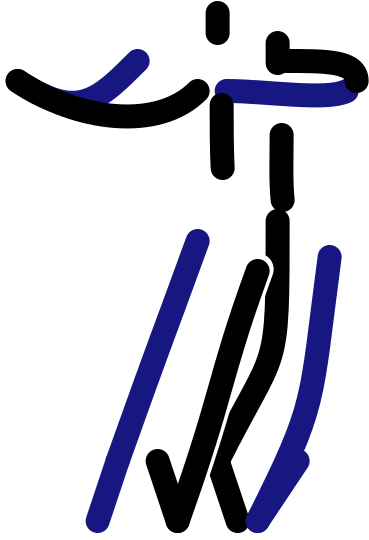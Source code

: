 <?xml version="1.0" encoding="UTF-8"?>
<dia:diagram xmlns:dia="http://www.lysator.liu.se/~alla/dia/">
  <dia:layer name="old" visible="false" connectable="false">
    <dia:object type="Standard - BezierLine" version="0" id="O0">
      <dia:attribute name="obj_pos">
        <dia:point val="106.5,12"/>
      </dia:attribute>
      <dia:attribute name="obj_bb">
        <dia:rectangle val="105.9,11.241;110.759,12.822"/>
      </dia:attribute>
      <dia:attribute name="bez_points">
        <dia:point val="106.5,12"/>
        <dia:point val="107.5,12"/>
        <dia:point val="108.5,12.5"/>
        <dia:point val="110,12"/>
      </dia:attribute>
      <dia:attribute name="corner_types">
        <dia:enum val="0"/>
        <dia:enum val="0"/>
      </dia:attribute>
      <dia:attribute name="line_color">
        <dia:color val="#171782ff"/>
      </dia:attribute>
      <dia:attribute name="line_width">
        <dia:real val="1.2"/>
      </dia:attribute>
      <dia:attribute name="line_caps">
        <dia:enum val="1"/>
      </dia:attribute>
    </dia:object>
    <dia:object type="Standard - BezierLine" version="0" id="O1">
      <dia:attribute name="obj_pos">
        <dia:point val="108,11"/>
      </dia:attribute>
      <dia:attribute name="obj_bb">
        <dia:rectangle val="107.195,10.195;111.1,11.822"/>
      </dia:attribute>
      <dia:attribute name="bez_points">
        <dia:point val="108,11"/>
        <dia:point val="109,11.5"/>
        <dia:point val="109,11"/>
        <dia:point val="110.5,11"/>
      </dia:attribute>
      <dia:attribute name="corner_types">
        <dia:enum val="0"/>
        <dia:enum val="0"/>
      </dia:attribute>
      <dia:attribute name="line_width">
        <dia:real val="1.2"/>
      </dia:attribute>
      <dia:attribute name="line_caps">
        <dia:enum val="1"/>
      </dia:attribute>
    </dia:object>
    <dia:group>
      <dia:attribute name="meta">
        <dia:composite type="dict"/>
      </dia:attribute>
      <dia:attribute name="matrix"/>
      <dia:object type="Standard - BezierLine" version="0" id="O2">
        <dia:attribute name="obj_pos">
          <dia:point val="106,19"/>
        </dia:attribute>
        <dia:attribute name="obj_bb">
          <dia:rectangle val="101.705,18.356;106.644,32.294"/>
        </dia:attribute>
        <dia:attribute name="bez_points">
          <dia:point val="106,19"/>
          <dia:point val="105.5,25.5"/>
          <dia:point val="105,26"/>
          <dia:point val="102.5,31.5"/>
        </dia:attribute>
        <dia:attribute name="corner_types">
          <dia:enum val="0"/>
          <dia:enum val="0"/>
        </dia:attribute>
        <dia:attribute name="line_width">
          <dia:real val="1.2"/>
        </dia:attribute>
        <dia:attribute name="line_caps">
          <dia:enum val="1"/>
        </dia:attribute>
      </dia:object>
      <dia:object type="Standard - Line" version="0" id="O3">
        <dia:attribute name="obj_pos">
          <dia:point val="102.5,31.5"/>
        </dia:attribute>
        <dia:attribute name="obj_bb">
          <dia:rectangle val="101.651,30.651;105.349,34.349"/>
        </dia:attribute>
        <dia:attribute name="conn_endpoints">
          <dia:point val="102.5,31.5"/>
          <dia:point val="104.5,33.5"/>
        </dia:attribute>
        <dia:attribute name="numcp">
          <dia:int val="1"/>
        </dia:attribute>
        <dia:attribute name="line_width">
          <dia:real val="1.2"/>
        </dia:attribute>
        <dia:attribute name="line_caps">
          <dia:enum val="1"/>
        </dia:attribute>
      </dia:object>
    </dia:group>
    <dia:object type="stickman3d - head-gray" version="1" id="O4">
      <dia:attribute name="obj_pos">
        <dia:point val="102,3"/>
      </dia:attribute>
      <dia:attribute name="obj_bb">
        <dia:rectangle val="101.9,2.9;106.216,9.1"/>
      </dia:attribute>
      <dia:attribute name="meta">
        <dia:composite type="dict"/>
      </dia:attribute>
      <dia:attribute name="elem_corner">
        <dia:point val="102,3"/>
      </dia:attribute>
      <dia:attribute name="elem_width">
        <dia:real val="4.116"/>
      </dia:attribute>
      <dia:attribute name="elem_height">
        <dia:real val="6.0"/>
      </dia:attribute>
      <dia:attribute name="line_width">
        <dia:real val="0.1"/>
      </dia:attribute>
      <dia:attribute name="line_colour">
        <dia:color val="#000000ff"/>
      </dia:attribute>
      <dia:attribute name="fill_colour">
        <dia:color val="#ffffffff"/>
      </dia:attribute>
      <dia:attribute name="show_background">
        <dia:boolean val="true"/>
      </dia:attribute>
      <dia:attribute name="line_style">
        <dia:enum val="0"/>
        <dia:real val="1"/>
      </dia:attribute>
      <dia:attribute name="flip_horizontal">
        <dia:boolean val="false"/>
      </dia:attribute>
      <dia:attribute name="flip_vertical">
        <dia:boolean val="false"/>
      </dia:attribute>
      <dia:attribute name="subscale">
        <dia:real val="1"/>
      </dia:attribute>
    </dia:object>
    <dia:group>
      <dia:attribute name="meta">
        <dia:composite type="dict"/>
      </dia:attribute>
      <dia:attribute name="matrix"/>
      <dia:object type="Standard - BezierLine" version="0" id="O5">
        <dia:attribute name="obj_pos">
          <dia:point val="102,19.5"/>
        </dia:attribute>
        <dia:attribute name="obj_bb">
          <dia:rectangle val="96.706,18.856;102.644,32.794"/>
        </dia:attribute>
        <dia:attribute name="bez_points">
          <dia:point val="102,19.5"/>
          <dia:point val="101.5,26"/>
          <dia:point val="100,26.5"/>
          <dia:point val="97.5,32"/>
        </dia:attribute>
        <dia:attribute name="corner_types">
          <dia:enum val="0"/>
          <dia:enum val="0"/>
        </dia:attribute>
        <dia:attribute name="line_color">
          <dia:color val="#171782ff"/>
        </dia:attribute>
        <dia:attribute name="line_width">
          <dia:real val="1.2"/>
        </dia:attribute>
        <dia:attribute name="line_caps">
          <dia:enum val="1"/>
        </dia:attribute>
      </dia:object>
      <dia:object type="Standard - Line" version="0" id="O6">
        <dia:attribute name="obj_pos">
          <dia:point val="97.5,32"/>
        </dia:attribute>
        <dia:attribute name="obj_bb">
          <dia:rectangle val="96.672,31.172;99.728,35.028"/>
        </dia:attribute>
        <dia:attribute name="conn_endpoints">
          <dia:point val="97.5,32"/>
          <dia:point val="98.9,34.2"/>
        </dia:attribute>
        <dia:attribute name="numcp">
          <dia:int val="1"/>
        </dia:attribute>
        <dia:attribute name="line_color">
          <dia:color val="#171782ff"/>
        </dia:attribute>
        <dia:attribute name="line_width">
          <dia:real val="1.2"/>
        </dia:attribute>
        <dia:attribute name="line_caps">
          <dia:enum val="1"/>
        </dia:attribute>
      </dia:object>
    </dia:group>
    <dia:group>
      <dia:attribute name="meta">
        <dia:composite type="dict"/>
      </dia:attribute>
      <dia:attribute name="matrix"/>
      <dia:object type="stickman3d - pelvis-gray-060" version="1" id="O7">
        <dia:attribute name="obj_pos">
          <dia:point val="100.5,16"/>
        </dia:attribute>
        <dia:attribute name="obj_bb">
          <dia:rectangle val="100.396,15.898;107.206,20.515"/>
        </dia:attribute>
        <dia:attribute name="meta">
          <dia:composite type="dict"/>
        </dia:attribute>
        <dia:attribute name="elem_corner">
          <dia:point val="100.5,16"/>
        </dia:attribute>
        <dia:attribute name="elem_width">
          <dia:real val="6.6"/>
        </dia:attribute>
        <dia:attribute name="elem_height">
          <dia:real val="4.4"/>
        </dia:attribute>
        <dia:attribute name="line_width">
          <dia:real val="0.1"/>
        </dia:attribute>
        <dia:attribute name="line_colour">
          <dia:color val="#000000ff"/>
        </dia:attribute>
        <dia:attribute name="fill_colour">
          <dia:color val="#ffffffff"/>
        </dia:attribute>
        <dia:attribute name="show_background">
          <dia:boolean val="true"/>
        </dia:attribute>
        <dia:attribute name="line_style">
          <dia:enum val="0"/>
          <dia:real val="1"/>
        </dia:attribute>
        <dia:attribute name="flip_horizontal">
          <dia:boolean val="false"/>
        </dia:attribute>
        <dia:attribute name="flip_vertical">
          <dia:boolean val="false"/>
        </dia:attribute>
        <dia:attribute name="subscale">
          <dia:real val="1"/>
        </dia:attribute>
      </dia:object>
      <dia:object type="Standard - Line" version="0" id="O8">
        <dia:attribute name="obj_pos">
          <dia:point val="104,15"/>
        </dia:attribute>
        <dia:attribute name="obj_bb">
          <dia:rectangle val="103.4,14.4;104.6,16.6"/>
        </dia:attribute>
        <dia:attribute name="conn_endpoints">
          <dia:point val="104,15"/>
          <dia:point val="104,16"/>
        </dia:attribute>
        <dia:attribute name="numcp">
          <dia:int val="1"/>
        </dia:attribute>
        <dia:attribute name="line_width">
          <dia:real val="1.2"/>
        </dia:attribute>
        <dia:attribute name="line_caps">
          <dia:enum val="1"/>
        </dia:attribute>
      </dia:object>
      <dia:object type="stickman3d - torax-gray-060" version="1" id="O9">
        <dia:attribute name="obj_pos">
          <dia:point val="99.5,10"/>
        </dia:attribute>
        <dia:attribute name="obj_bb">
          <dia:rectangle val="98.998,9.9;108.718,15.604"/>
        </dia:attribute>
        <dia:attribute name="meta">
          <dia:composite type="dict"/>
        </dia:attribute>
        <dia:attribute name="elem_corner">
          <dia:point val="99.5,10"/>
        </dia:attribute>
        <dia:attribute name="elem_width">
          <dia:real val="8.358"/>
        </dia:attribute>
        <dia:attribute name="elem_height">
          <dia:real val="5.3"/>
        </dia:attribute>
        <dia:attribute name="line_width">
          <dia:real val="0.1"/>
        </dia:attribute>
        <dia:attribute name="line_colour">
          <dia:color val="#000000ff"/>
        </dia:attribute>
        <dia:attribute name="fill_colour">
          <dia:color val="#ffffffff"/>
        </dia:attribute>
        <dia:attribute name="show_background">
          <dia:boolean val="true"/>
        </dia:attribute>
        <dia:attribute name="line_style">
          <dia:enum val="0"/>
          <dia:real val="1"/>
        </dia:attribute>
        <dia:attribute name="flip_horizontal">
          <dia:boolean val="false"/>
        </dia:attribute>
        <dia:attribute name="flip_vertical">
          <dia:boolean val="false"/>
        </dia:attribute>
        <dia:attribute name="subscale">
          <dia:real val="1"/>
        </dia:attribute>
      </dia:object>
    </dia:group>
    <dia:object type="stickman3d - head-white" version="1" id="O10">
      <dia:attribute name="obj_pos">
        <dia:point val="104.5,4"/>
      </dia:attribute>
      <dia:attribute name="obj_bb">
        <dia:rectangle val="104.4,3.9;108.716,10.1"/>
      </dia:attribute>
      <dia:attribute name="meta">
        <dia:composite type="dict"/>
      </dia:attribute>
      <dia:attribute name="elem_corner">
        <dia:point val="104.5,4"/>
      </dia:attribute>
      <dia:attribute name="elem_width">
        <dia:real val="4.116"/>
      </dia:attribute>
      <dia:attribute name="elem_height">
        <dia:real val="6.0"/>
      </dia:attribute>
      <dia:attribute name="line_width">
        <dia:real val="0.1"/>
      </dia:attribute>
      <dia:attribute name="line_colour">
        <dia:color val="#000000ff"/>
      </dia:attribute>
      <dia:attribute name="fill_colour">
        <dia:color val="#ffffffff"/>
      </dia:attribute>
      <dia:attribute name="show_background">
        <dia:boolean val="true"/>
      </dia:attribute>
      <dia:attribute name="line_style">
        <dia:enum val="0"/>
        <dia:real val="1"/>
      </dia:attribute>
      <dia:attribute name="flip_horizontal">
        <dia:boolean val="false"/>
      </dia:attribute>
      <dia:attribute name="flip_vertical">
        <dia:boolean val="false"/>
      </dia:attribute>
      <dia:attribute name="subscale">
        <dia:real val="1"/>
      </dia:attribute>
    </dia:object>
    <dia:object type="Standard - BezierLine" version="0" id="O11">
      <dia:attribute name="obj_pos">
        <dia:point val="104.6,20.8"/>
      </dia:attribute>
      <dia:attribute name="obj_bb">
        <dia:rectangle val="101.31,20.02;105.38,35.191"/>
      </dia:attribute>
      <dia:attribute name="bez_points">
        <dia:point val="104.6,20.8"/>
        <dia:point val="102.6,25.8"/>
        <dia:point val="103,28.5"/>
        <dia:point val="102,34.5"/>
      </dia:attribute>
      <dia:attribute name="corner_types">
        <dia:enum val="0"/>
        <dia:enum val="0"/>
      </dia:attribute>
      <dia:attribute name="line_width">
        <dia:real val="1.2"/>
      </dia:attribute>
      <dia:attribute name="line_caps">
        <dia:enum val="1"/>
      </dia:attribute>
    </dia:object>
    <dia:object type="Standard - Line" version="0" id="O12">
      <dia:attribute name="obj_pos">
        <dia:point val="99.5,33"/>
      </dia:attribute>
      <dia:attribute name="obj_bb">
        <dia:rectangle val="98.677,32.177;102.823,35.323"/>
      </dia:attribute>
      <dia:attribute name="conn_endpoints">
        <dia:point val="99.5,33"/>
        <dia:point val="102,34.5"/>
      </dia:attribute>
      <dia:attribute name="numcp">
        <dia:int val="1"/>
      </dia:attribute>
      <dia:attribute name="line_width">
        <dia:real val="1.2"/>
      </dia:attribute>
      <dia:attribute name="line_caps">
        <dia:enum val="1"/>
      </dia:attribute>
    </dia:object>
    <dia:object type="Standard - BezierLine" version="0" id="O13">
      <dia:attribute name="obj_pos">
        <dia:point val="108.4,20.4"/>
      </dia:attribute>
      <dia:attribute name="obj_bb">
        <dia:rectangle val="105.885,19.684;109.116,34.615"/>
      </dia:attribute>
      <dia:attribute name="bez_points">
        <dia:point val="108.4,20.4"/>
        <dia:point val="107.4,24.9"/>
        <dia:point val="106.7,26.2"/>
        <dia:point val="106.5,34"/>
      </dia:attribute>
      <dia:attribute name="corner_types">
        <dia:enum val="0"/>
        <dia:enum val="0"/>
      </dia:attribute>
      <dia:attribute name="line_color">
        <dia:color val="#171782ff"/>
      </dia:attribute>
      <dia:attribute name="line_width">
        <dia:real val="1.2"/>
      </dia:attribute>
      <dia:attribute name="line_caps">
        <dia:enum val="1"/>
      </dia:attribute>
    </dia:object>
    <dia:object type="Standard - Line" version="0" id="O14">
      <dia:attribute name="obj_pos">
        <dia:point val="105,32"/>
      </dia:attribute>
      <dia:attribute name="obj_bb">
        <dia:rectangle val="104.172,31.172;107.228,35.028"/>
      </dia:attribute>
      <dia:attribute name="conn_endpoints">
        <dia:point val="105,32"/>
        <dia:point val="106.4,34.2"/>
      </dia:attribute>
      <dia:attribute name="numcp">
        <dia:int val="1"/>
      </dia:attribute>
      <dia:attribute name="line_color">
        <dia:color val="#171782ff"/>
      </dia:attribute>
      <dia:attribute name="line_width">
        <dia:real val="1.2"/>
      </dia:attribute>
      <dia:attribute name="line_caps">
        <dia:enum val="1"/>
      </dia:attribute>
    </dia:object>
    <dia:group>
      <dia:attribute name="meta">
        <dia:composite type="dict"/>
      </dia:attribute>
      <dia:attribute name="matrix"/>
      <dia:object type="stickman3d - pelvis-white-060" version="1" id="O15">
        <dia:attribute name="obj_pos">
          <dia:point val="103,17"/>
        </dia:attribute>
        <dia:attribute name="obj_bb">
          <dia:rectangle val="102.896,16.898;109.706,21.515"/>
        </dia:attribute>
        <dia:attribute name="meta">
          <dia:composite type="dict"/>
        </dia:attribute>
        <dia:attribute name="elem_corner">
          <dia:point val="103,17"/>
        </dia:attribute>
        <dia:attribute name="elem_width">
          <dia:real val="6.6"/>
        </dia:attribute>
        <dia:attribute name="elem_height">
          <dia:real val="4.4"/>
        </dia:attribute>
        <dia:attribute name="line_width">
          <dia:real val="0.1"/>
        </dia:attribute>
        <dia:attribute name="line_colour">
          <dia:color val="#000000ff"/>
        </dia:attribute>
        <dia:attribute name="fill_colour">
          <dia:color val="#ffffffff"/>
        </dia:attribute>
        <dia:attribute name="show_background">
          <dia:boolean val="true"/>
        </dia:attribute>
        <dia:attribute name="line_style">
          <dia:enum val="0"/>
          <dia:real val="1"/>
        </dia:attribute>
        <dia:attribute name="flip_horizontal">
          <dia:boolean val="false"/>
        </dia:attribute>
        <dia:attribute name="flip_vertical">
          <dia:boolean val="false"/>
        </dia:attribute>
        <dia:attribute name="subscale">
          <dia:real val="1"/>
        </dia:attribute>
      </dia:object>
      <dia:object type="Standard - Line" version="0" id="O16">
        <dia:attribute name="obj_pos">
          <dia:point val="106.5,16"/>
        </dia:attribute>
        <dia:attribute name="obj_bb">
          <dia:rectangle val="105.9,15.4;107.1,17.6"/>
        </dia:attribute>
        <dia:attribute name="conn_endpoints">
          <dia:point val="106.5,16"/>
          <dia:point val="106.5,17"/>
        </dia:attribute>
        <dia:attribute name="numcp">
          <dia:int val="1"/>
        </dia:attribute>
        <dia:attribute name="line_width">
          <dia:real val="1.2"/>
        </dia:attribute>
        <dia:attribute name="line_caps">
          <dia:enum val="1"/>
        </dia:attribute>
      </dia:object>
      <dia:object type="stickman3d - torax-white-060" version="1" id="O17">
        <dia:attribute name="obj_pos">
          <dia:point val="102,11"/>
        </dia:attribute>
        <dia:attribute name="obj_bb">
          <dia:rectangle val="101.498,10.9;111.218,16.604"/>
        </dia:attribute>
        <dia:attribute name="meta">
          <dia:composite type="dict"/>
        </dia:attribute>
        <dia:attribute name="elem_corner">
          <dia:point val="102,11"/>
        </dia:attribute>
        <dia:attribute name="elem_width">
          <dia:real val="8.358"/>
        </dia:attribute>
        <dia:attribute name="elem_height">
          <dia:real val="5.3"/>
        </dia:attribute>
        <dia:attribute name="line_width">
          <dia:real val="0.1"/>
        </dia:attribute>
        <dia:attribute name="line_colour">
          <dia:color val="#000000ff"/>
        </dia:attribute>
        <dia:attribute name="fill_colour">
          <dia:color val="#ffffffff"/>
        </dia:attribute>
        <dia:attribute name="show_background">
          <dia:boolean val="true"/>
        </dia:attribute>
        <dia:attribute name="line_style">
          <dia:enum val="0"/>
          <dia:real val="1"/>
        </dia:attribute>
        <dia:attribute name="flip_horizontal">
          <dia:boolean val="false"/>
        </dia:attribute>
        <dia:attribute name="flip_vertical">
          <dia:boolean val="false"/>
        </dia:attribute>
        <dia:attribute name="subscale">
          <dia:real val="1"/>
        </dia:attribute>
      </dia:object>
    </dia:group>
    <dia:object type="Standard - BezierLine" version="0" id="O18">
      <dia:attribute name="obj_pos">
        <dia:point val="94,12"/>
      </dia:attribute>
      <dia:attribute name="obj_bb">
        <dia:rectangle val="93.168,10.152;100.349,13.69"/>
      </dia:attribute>
      <dia:attribute name="bez_points">
        <dia:point val="94,12"/>
        <dia:point val="97,14"/>
        <dia:point val="97.5,13"/>
        <dia:point val="99.5,11"/>
      </dia:attribute>
      <dia:attribute name="corner_types">
        <dia:enum val="0"/>
        <dia:enum val="0"/>
      </dia:attribute>
      <dia:attribute name="line_color">
        <dia:color val="#171782ff"/>
      </dia:attribute>
      <dia:attribute name="line_width">
        <dia:real val="1.2"/>
      </dia:attribute>
      <dia:attribute name="line_caps">
        <dia:enum val="1"/>
      </dia:attribute>
    </dia:object>
    <dia:object type="Standard - BezierLine" version="0" id="O19">
      <dia:attribute name="obj_pos">
        <dia:point val="94,12"/>
      </dia:attribute>
      <dia:attribute name="obj_bb">
        <dia:rectangle val="93.168,11.152;102.849,14.1"/>
      </dia:attribute>
      <dia:attribute name="bez_points">
        <dia:point val="94,12"/>
        <dia:point val="97,14"/>
        <dia:point val="100,14"/>
        <dia:point val="102,12"/>
      </dia:attribute>
      <dia:attribute name="corner_types">
        <dia:enum val="0"/>
        <dia:enum val="0"/>
      </dia:attribute>
      <dia:attribute name="line_width">
        <dia:real val="1.2"/>
      </dia:attribute>
      <dia:attribute name="line_caps">
        <dia:enum val="1"/>
      </dia:attribute>
    </dia:object>
  </dia:layer>
  <dia:layer name="fundo" visible="false" connectable="false">
    <dia:object type="Standard - Line" version="0" id="O20">
      <dia:attribute name="obj_pos">
        <dia:point val="86,13"/>
      </dia:attribute>
      <dia:attribute name="obj_bb">
        <dia:rectangle val="85.929,12.929;115.071,42.071"/>
      </dia:attribute>
      <dia:attribute name="conn_endpoints">
        <dia:point val="86,13"/>
        <dia:point val="115,42"/>
      </dia:attribute>
      <dia:attribute name="numcp">
        <dia:int val="1"/>
      </dia:attribute>
      <dia:attribute name="end_arrow">
        <dia:enum val="22"/>
      </dia:attribute>
      <dia:attribute name="end_arrow_length">
        <dia:real val="0.5"/>
      </dia:attribute>
      <dia:attribute name="end_arrow_width">
        <dia:real val="0.5"/>
      </dia:attribute>
    </dia:object>
    <dia:object type="Standard - Line" version="0" id="O21">
      <dia:attribute name="obj_pos">
        <dia:point val="83.5,34.5"/>
      </dia:attribute>
      <dia:attribute name="obj_bb">
        <dia:rectangle val="83.447,32.177;121.553,34.553"/>
      </dia:attribute>
      <dia:attribute name="conn_endpoints">
        <dia:point val="83.5,34.5"/>
        <dia:point val="121.5,32.5"/>
      </dia:attribute>
      <dia:attribute name="numcp">
        <dia:int val="1"/>
      </dia:attribute>
      <dia:attribute name="end_arrow">
        <dia:enum val="22"/>
      </dia:attribute>
      <dia:attribute name="end_arrow_length">
        <dia:real val="0.5"/>
      </dia:attribute>
      <dia:attribute name="end_arrow_width">
        <dia:real val="0.5"/>
      </dia:attribute>
    </dia:object>
    <dia:object type="Standard - Line" version="0" id="O22">
      <dia:attribute name="obj_pos">
        <dia:point val="106,0"/>
      </dia:attribute>
      <dia:attribute name="obj_bb">
        <dia:rectangle val="105.638,-0.05;106.362,43.05"/>
      </dia:attribute>
      <dia:attribute name="conn_endpoints">
        <dia:point val="106,0"/>
        <dia:point val="106,43"/>
      </dia:attribute>
      <dia:attribute name="numcp">
        <dia:int val="1"/>
      </dia:attribute>
      <dia:attribute name="end_arrow">
        <dia:enum val="22"/>
      </dia:attribute>
      <dia:attribute name="end_arrow_length">
        <dia:real val="0.5"/>
      </dia:attribute>
      <dia:attribute name="end_arrow_width">
        <dia:real val="0.5"/>
      </dia:attribute>
    </dia:object>
    <dia:object type="Standard - Line" version="0" id="O23">
      <dia:attribute name="obj_pos">
        <dia:point val="82,15"/>
      </dia:attribute>
      <dia:attribute name="obj_bb">
        <dia:rectangle val="81.929,14.929;111.071,44.071"/>
      </dia:attribute>
      <dia:attribute name="conn_endpoints">
        <dia:point val="82,15"/>
        <dia:point val="111,44"/>
      </dia:attribute>
      <dia:attribute name="numcp">
        <dia:int val="1"/>
      </dia:attribute>
      <dia:attribute name="end_arrow">
        <dia:enum val="22"/>
      </dia:attribute>
      <dia:attribute name="end_arrow_length">
        <dia:real val="0.5"/>
      </dia:attribute>
      <dia:attribute name="end_arrow_width">
        <dia:real val="0.5"/>
      </dia:attribute>
    </dia:object>
    <dia:object type="Standard - Line" version="0" id="O24">
      <dia:attribute name="obj_pos">
        <dia:point val="72,12"/>
      </dia:attribute>
      <dia:attribute name="obj_bb">
        <dia:rectangle val="71.949,10.654;118.051,12.051"/>
      </dia:attribute>
      <dia:attribute name="conn_endpoints">
        <dia:point val="72,12"/>
        <dia:point val="118,11"/>
      </dia:attribute>
      <dia:attribute name="numcp">
        <dia:int val="1"/>
      </dia:attribute>
      <dia:attribute name="end_arrow">
        <dia:enum val="22"/>
      </dia:attribute>
      <dia:attribute name="end_arrow_length">
        <dia:real val="0.5"/>
      </dia:attribute>
      <dia:attribute name="end_arrow_width">
        <dia:real val="0.5"/>
      </dia:attribute>
    </dia:object>
    <dia:object type="Standard - Line" version="0" id="O25">
      <dia:attribute name="obj_pos">
        <dia:point val="139,-2"/>
      </dia:attribute>
      <dia:attribute name="obj_bb">
        <dia:rectangle val="138.415,-2.15;139.585,41.15"/>
      </dia:attribute>
      <dia:attribute name="conn_endpoints">
        <dia:point val="139,-2"/>
        <dia:point val="139,41"/>
      </dia:attribute>
      <dia:attribute name="numcp">
        <dia:int val="1"/>
      </dia:attribute>
      <dia:attribute name="line_color">
        <dia:color val="#ff0000ff"/>
      </dia:attribute>
      <dia:attribute name="line_width">
        <dia:real val="0.3"/>
      </dia:attribute>
      <dia:attribute name="end_arrow">
        <dia:enum val="22"/>
      </dia:attribute>
      <dia:attribute name="end_arrow_length">
        <dia:real val="0.5"/>
      </dia:attribute>
      <dia:attribute name="end_arrow_width">
        <dia:real val="0.5"/>
      </dia:attribute>
    </dia:object>
    <dia:object type="Standard - Line" version="0" id="O26">
      <dia:attribute name="obj_pos">
        <dia:point val="142,-6"/>
      </dia:attribute>
      <dia:attribute name="obj_bb">
        <dia:rectangle val="141.415,-6.15;142.585,37.15"/>
      </dia:attribute>
      <dia:attribute name="conn_endpoints">
        <dia:point val="142,-6"/>
        <dia:point val="142,37"/>
      </dia:attribute>
      <dia:attribute name="numcp">
        <dia:int val="1"/>
      </dia:attribute>
      <dia:attribute name="line_color">
        <dia:color val="#ff0000ff"/>
      </dia:attribute>
      <dia:attribute name="line_width">
        <dia:real val="0.3"/>
      </dia:attribute>
      <dia:attribute name="end_arrow">
        <dia:enum val="22"/>
      </dia:attribute>
      <dia:attribute name="end_arrow_length">
        <dia:real val="0.5"/>
      </dia:attribute>
      <dia:attribute name="end_arrow_width">
        <dia:real val="0.5"/>
      </dia:attribute>
    </dia:object>
  </dia:layer>
  <dia:layer name="tras" visible="true" connectable="true">
    <dia:object type="Standard - BezierLine" version="0" id="O27">
      <dia:attribute name="obj_pos">
        <dia:point val="142,19"/>
      </dia:attribute>
      <dia:attribute name="obj_bb">
        <dia:rectangle val="138.195,18.4;142.6,31.805"/>
      </dia:attribute>
      <dia:attribute name="bez_points">
        <dia:point val="142,19"/>
        <dia:point val="142,27"/>
        <dia:point val="142,25"/>
        <dia:point val="139,31"/>
      </dia:attribute>
      <dia:attribute name="corner_types">
        <dia:enum val="2"/>
        <dia:enum val="2"/>
      </dia:attribute>
      <dia:attribute name="line_width">
        <dia:real val="1.2"/>
      </dia:attribute>
      <dia:attribute name="line_caps">
        <dia:enum val="1"/>
      </dia:attribute>
    </dia:object>
    <dia:object type="Standard - BezierLine" version="0" id="O28">
      <dia:attribute name="obj_pos">
        <dia:point val="138,20"/>
      </dia:attribute>
      <dia:attribute name="obj_bb">
        <dia:rectangle val="133.234,19.231;138.769,31.767"/>
      </dia:attribute>
      <dia:attribute name="bez_points">
        <dia:point val="138,20"/>
        <dia:point val="136,25.5"/>
        <dia:point val="136.35,24.4"/>
        <dia:point val="134,31"/>
      </dia:attribute>
      <dia:attribute name="corner_types">
        <dia:enum val="2"/>
        <dia:enum val="2"/>
      </dia:attribute>
      <dia:attribute name="line_color">
        <dia:color val="#171782ff"/>
      </dia:attribute>
      <dia:attribute name="line_width">
        <dia:real val="1.2"/>
      </dia:attribute>
      <dia:attribute name="line_caps">
        <dia:enum val="1"/>
      </dia:attribute>
    </dia:object>
    <dia:object type="stickman3dfront - front-pelvis-gray+08" version="1" id="O29">
      <dia:attribute name="obj_pos">
        <dia:point val="136.4,16"/>
      </dia:attribute>
      <dia:attribute name="obj_bb">
        <dia:rectangle val="136.262,15.89;142.714,20.714"/>
      </dia:attribute>
      <dia:attribute name="meta">
        <dia:composite type="dict"/>
      </dia:attribute>
      <dia:attribute name="elem_corner">
        <dia:point val="136.4,16"/>
      </dia:attribute>
      <dia:attribute name="elem_width">
        <dia:real val="6.2"/>
      </dia:attribute>
      <dia:attribute name="elem_height">
        <dia:real val="4.6"/>
      </dia:attribute>
      <dia:attribute name="line_width">
        <dia:real val="0.1"/>
      </dia:attribute>
      <dia:attribute name="line_colour">
        <dia:color val="#000000ff"/>
      </dia:attribute>
      <dia:attribute name="fill_colour">
        <dia:color val="#ffffffff"/>
      </dia:attribute>
      <dia:attribute name="show_background">
        <dia:boolean val="true"/>
      </dia:attribute>
      <dia:attribute name="line_style">
        <dia:enum val="0"/>
        <dia:real val="1"/>
      </dia:attribute>
      <dia:attribute name="flip_horizontal">
        <dia:boolean val="false"/>
      </dia:attribute>
      <dia:attribute name="flip_vertical">
        <dia:boolean val="false"/>
      </dia:attribute>
      <dia:attribute name="subscale">
        <dia:real val="1"/>
      </dia:attribute>
    </dia:object>
    <dia:object type="Standard - BezierLine" version="0" id="O30">
      <dia:attribute name="obj_pos">
        <dia:point val="139.45,12.5"/>
      </dia:attribute>
      <dia:attribute name="obj_bb">
        <dia:rectangle val="138.85,11.695;146.255,13.322"/>
      </dia:attribute>
      <dia:attribute name="bez_points">
        <dia:point val="139.45,12.5"/>
        <dia:point val="141.45,12.5"/>
        <dia:point val="144.45,13"/>
        <dia:point val="145.45,12.5"/>
      </dia:attribute>
      <dia:attribute name="corner_types">
        <dia:enum val="0"/>
        <dia:enum val="0"/>
      </dia:attribute>
      <dia:attribute name="line_color">
        <dia:color val="#171782ff"/>
      </dia:attribute>
      <dia:attribute name="line_width">
        <dia:real val="1.2"/>
      </dia:attribute>
      <dia:attribute name="line_caps">
        <dia:enum val="1"/>
      </dia:attribute>
    </dia:object>
    <dia:object type="Standard - BezierLine" version="0" id="O31">
      <dia:attribute name="obj_pos">
        <dia:point val="142.45,11"/>
      </dia:attribute>
      <dia:attribute name="obj_bb">
        <dia:rectangle val="141.85,10.4;146.55,12.6"/>
      </dia:attribute>
      <dia:attribute name="bez_points">
        <dia:point val="142.45,11"/>
        <dia:point val="144.45,11"/>
        <dia:point val="145.95,11"/>
        <dia:point val="145.95,12"/>
      </dia:attribute>
      <dia:attribute name="corner_types">
        <dia:enum val="0"/>
        <dia:enum val="0"/>
      </dia:attribute>
      <dia:attribute name="line_width">
        <dia:real val="1.2"/>
      </dia:attribute>
      <dia:attribute name="line_caps">
        <dia:enum val="1"/>
      </dia:attribute>
    </dia:object>
    <dia:object type="Standard - BezierLine" version="0" id="O32">
      <dia:attribute name="obj_pos">
        <dia:point val="129,12"/>
      </dia:attribute>
      <dia:attribute name="obj_bb">
        <dia:rectangle val="128.168,10.152;135.849,13.69"/>
      </dia:attribute>
      <dia:attribute name="bez_points">
        <dia:point val="129,12"/>
        <dia:point val="132,14"/>
        <dia:point val="133,13"/>
        <dia:point val="135,11"/>
      </dia:attribute>
      <dia:attribute name="corner_types">
        <dia:enum val="0"/>
        <dia:enum val="0"/>
      </dia:attribute>
      <dia:attribute name="line_color">
        <dia:color val="#171782ff"/>
      </dia:attribute>
      <dia:attribute name="line_width">
        <dia:real val="1.2"/>
      </dia:attribute>
      <dia:attribute name="line_caps">
        <dia:enum val="1"/>
      </dia:attribute>
    </dia:object>
    <dia:object type="Standard - BezierLine" version="0" id="O33">
      <dia:attribute name="obj_pos">
        <dia:point val="139.2,13.2"/>
      </dia:attribute>
      <dia:attribute name="obj_bb">
        <dia:rectangle val="138.6,12.6;139.881,16.981"/>
      </dia:attribute>
      <dia:attribute name="bez_points">
        <dia:point val="139.2,13.2"/>
        <dia:point val="139.2,14.2"/>
        <dia:point val="139.2,15.4"/>
        <dia:point val="139.25,16.35"/>
      </dia:attribute>
      <dia:attribute name="corner_types">
        <dia:enum val="2"/>
        <dia:enum val="2"/>
      </dia:attribute>
      <dia:attribute name="line_width">
        <dia:real val="1.2"/>
      </dia:attribute>
      <dia:attribute name="line_caps">
        <dia:enum val="1"/>
      </dia:attribute>
      <dia:connections>
        <dia:connection handle="3" to="O29" connection="11"/>
      </dia:connections>
    </dia:object>
    <dia:object type="stickman3dfront - front-torax-gray-00" version="1" id="O34">
      <dia:attribute name="obj_pos">
        <dia:point val="135,10"/>
      </dia:attribute>
      <dia:attribute name="obj_bb">
        <dia:rectangle val="134.759,9.9;143.241,15.2"/>
      </dia:attribute>
      <dia:attribute name="meta">
        <dia:composite type="dict"/>
      </dia:attribute>
      <dia:attribute name="elem_corner">
        <dia:point val="135,10"/>
      </dia:attribute>
      <dia:attribute name="elem_width">
        <dia:real val="8.0"/>
      </dia:attribute>
      <dia:attribute name="elem_height">
        <dia:real val="5.1"/>
      </dia:attribute>
      <dia:attribute name="line_width">
        <dia:real val="0.1"/>
      </dia:attribute>
      <dia:attribute name="line_colour">
        <dia:color val="#000000ff"/>
      </dia:attribute>
      <dia:attribute name="fill_colour">
        <dia:color val="#ffffffff"/>
      </dia:attribute>
      <dia:attribute name="show_background">
        <dia:boolean val="true"/>
      </dia:attribute>
      <dia:attribute name="line_style">
        <dia:enum val="0"/>
        <dia:real val="1"/>
      </dia:attribute>
      <dia:attribute name="flip_horizontal">
        <dia:boolean val="false"/>
      </dia:attribute>
      <dia:attribute name="flip_vertical">
        <dia:boolean val="false"/>
      </dia:attribute>
      <dia:attribute name="subscale">
        <dia:real val="1"/>
      </dia:attribute>
    </dia:object>
    <dia:object type="Standard - BezierLine" version="0" id="O35">
      <dia:attribute name="obj_pos">
        <dia:point val="139,31"/>
      </dia:attribute>
      <dia:attribute name="obj_bb">
        <dia:rectangle val="138.241,30.241;140.759,34.759"/>
      </dia:attribute>
      <dia:attribute name="bez_points">
        <dia:point val="139,31"/>
        <dia:point val="139.333,32"/>
        <dia:point val="139.667,33"/>
        <dia:point val="140,34"/>
      </dia:attribute>
      <dia:attribute name="corner_types">
        <dia:enum val="2"/>
        <dia:enum val="2"/>
      </dia:attribute>
      <dia:attribute name="line_width">
        <dia:real val="1.2"/>
      </dia:attribute>
      <dia:attribute name="line_caps">
        <dia:enum val="1"/>
      </dia:attribute>
    </dia:object>
    <dia:object type="Standard - BezierLine" version="0" id="O36">
      <dia:attribute name="obj_pos">
        <dia:point val="134,31"/>
      </dia:attribute>
      <dia:attribute name="obj_bb">
        <dia:rectangle val="132.241,30.241;134.759,34.759"/>
      </dia:attribute>
      <dia:attribute name="bez_points">
        <dia:point val="134,31"/>
        <dia:point val="133.667,32"/>
        <dia:point val="133.333,33"/>
        <dia:point val="133,34"/>
      </dia:attribute>
      <dia:attribute name="corner_types">
        <dia:enum val="2"/>
        <dia:enum val="2"/>
      </dia:attribute>
      <dia:attribute name="line_color">
        <dia:color val="#171782ff"/>
      </dia:attribute>
      <dia:attribute name="line_width">
        <dia:real val="1.2"/>
      </dia:attribute>
      <dia:attribute name="line_caps">
        <dia:enum val="1"/>
      </dia:attribute>
    </dia:object>
    <dia:object type="Standard - Line" version="0" id="O37">
      <dia:attribute name="obj_pos">
        <dia:point val="139,8.6"/>
      </dia:attribute>
      <dia:attribute name="obj_bb">
        <dia:rectangle val="138.4,8;139.6,10.2"/>
      </dia:attribute>
      <dia:attribute name="conn_endpoints">
        <dia:point val="139,8.6"/>
        <dia:point val="139,9.6"/>
      </dia:attribute>
      <dia:attribute name="numcp">
        <dia:int val="1"/>
      </dia:attribute>
      <dia:attribute name="line_width">
        <dia:real val="1.2"/>
      </dia:attribute>
      <dia:attribute name="line_caps">
        <dia:enum val="1"/>
      </dia:attribute>
    </dia:object>
    <dia:object type="stickman3dfront - front-head-gray" version="1" id="O38">
      <dia:attribute name="obj_pos">
        <dia:point val="137,3"/>
      </dia:attribute>
      <dia:attribute name="obj_bb">
        <dia:rectangle val="136.9,2.9;141.216,9.1"/>
      </dia:attribute>
      <dia:attribute name="meta">
        <dia:composite type="dict"/>
      </dia:attribute>
      <dia:attribute name="elem_corner">
        <dia:point val="137,3"/>
      </dia:attribute>
      <dia:attribute name="elem_width">
        <dia:real val="4.116"/>
      </dia:attribute>
      <dia:attribute name="elem_height">
        <dia:real val="6.0"/>
      </dia:attribute>
      <dia:attribute name="line_width">
        <dia:real val="0.1"/>
      </dia:attribute>
      <dia:attribute name="line_colour">
        <dia:color val="#000000ff"/>
      </dia:attribute>
      <dia:attribute name="fill_colour">
        <dia:color val="#ffffffff"/>
      </dia:attribute>
      <dia:attribute name="show_background">
        <dia:boolean val="true"/>
      </dia:attribute>
      <dia:attribute name="line_style">
        <dia:enum val="0"/>
        <dia:real val="1"/>
      </dia:attribute>
      <dia:attribute name="flip_horizontal">
        <dia:boolean val="false"/>
      </dia:attribute>
      <dia:attribute name="flip_vertical">
        <dia:boolean val="false"/>
      </dia:attribute>
      <dia:attribute name="subscale">
        <dia:real val="1"/>
      </dia:attribute>
    </dia:object>
  </dia:layer>
  <dia:layer name="frente" visible="true" connectable="true" active="true">
    <dia:object type="Standard - BezierLine" version="0" id="O39">
      <dia:attribute name="obj_pos">
        <dia:point val="141,21.415"/>
      </dia:attribute>
      <dia:attribute name="obj_bb">
        <dia:rectangle val="135.978,20.39;142.025,34.937"/>
      </dia:attribute>
      <dia:attribute name="bez_points">
        <dia:point val="141,21.415"/>
        <dia:point val="139,26.915"/>
        <dia:point val="139.35,27.315"/>
        <dia:point val="137,33.915"/>
      </dia:attribute>
      <dia:attribute name="corner_types">
        <dia:enum val="2"/>
        <dia:enum val="2"/>
      </dia:attribute>
      <dia:attribute name="line_color">
        <dia:color val="#ffffffff"/>
      </dia:attribute>
      <dia:attribute name="line_width">
        <dia:real val="1.6"/>
      </dia:attribute>
      <dia:attribute name="line_caps">
        <dia:enum val="1"/>
      </dia:attribute>
    </dia:object>
    <dia:object type="Standard - BezierLine" version="0" id="O40">
      <dia:attribute name="obj_pos">
        <dia:point val="144.6,20.8"/>
      </dia:attribute>
      <dia:attribute name="obj_bb">
        <dia:rectangle val="140.195,20.126;145.274,34.805"/>
      </dia:attribute>
      <dia:attribute name="bez_points">
        <dia:point val="144.6,20.8"/>
        <dia:point val="143.6,28.3"/>
        <dia:point val="144,28"/>
        <dia:point val="141,34"/>
      </dia:attribute>
      <dia:attribute name="corner_types">
        <dia:enum val="2"/>
        <dia:enum val="2"/>
      </dia:attribute>
      <dia:attribute name="line_color">
        <dia:color val="#171782ff"/>
      </dia:attribute>
      <dia:attribute name="line_width">
        <dia:real val="1.2"/>
      </dia:attribute>
      <dia:attribute name="line_caps">
        <dia:enum val="1"/>
      </dia:attribute>
    </dia:object>
    <dia:object type="Standard - BezierLine" version="0" id="O41">
      <dia:attribute name="obj_pos">
        <dia:point val="141,21.5"/>
      </dia:attribute>
      <dia:attribute name="obj_bb">
        <dia:rectangle val="136.234,20.731;141.769,34.767"/>
      </dia:attribute>
      <dia:attribute name="bez_points">
        <dia:point val="141,21.5"/>
        <dia:point val="139,27"/>
        <dia:point val="139.35,27.4"/>
        <dia:point val="137,34"/>
      </dia:attribute>
      <dia:attribute name="corner_types">
        <dia:enum val="2"/>
        <dia:enum val="2"/>
      </dia:attribute>
      <dia:attribute name="line_width">
        <dia:real val="1.2"/>
      </dia:attribute>
      <dia:attribute name="line_caps">
        <dia:enum val="1"/>
      </dia:attribute>
    </dia:object>
    <dia:object type="stickman3dfront - front-pelvis-white+08" version="1" id="O42">
      <dia:attribute name="obj_pos">
        <dia:point val="139.4,17.6"/>
      </dia:attribute>
      <dia:attribute name="obj_bb">
        <dia:rectangle val="139.262,17.49;145.714,22.314"/>
      </dia:attribute>
      <dia:attribute name="meta">
        <dia:composite type="dict"/>
      </dia:attribute>
      <dia:attribute name="elem_corner">
        <dia:point val="139.4,17.6"/>
      </dia:attribute>
      <dia:attribute name="elem_width">
        <dia:real val="6.2"/>
      </dia:attribute>
      <dia:attribute name="elem_height">
        <dia:real val="4.6"/>
      </dia:attribute>
      <dia:attribute name="line_width">
        <dia:real val="0.1"/>
      </dia:attribute>
      <dia:attribute name="line_colour">
        <dia:color val="#000000ff"/>
      </dia:attribute>
      <dia:attribute name="fill_colour">
        <dia:color val="#ffffffff"/>
      </dia:attribute>
      <dia:attribute name="show_background">
        <dia:boolean val="true"/>
      </dia:attribute>
      <dia:attribute name="line_style">
        <dia:enum val="0"/>
        <dia:real val="1"/>
      </dia:attribute>
      <dia:attribute name="flip_horizontal">
        <dia:boolean val="false"/>
      </dia:attribute>
      <dia:attribute name="flip_vertical">
        <dia:boolean val="false"/>
      </dia:attribute>
      <dia:attribute name="subscale">
        <dia:real val="1"/>
      </dia:attribute>
    </dia:object>
    <dia:object type="Standard - BezierLine" version="0" id="O43">
      <dia:attribute name="obj_pos">
        <dia:point val="129,12"/>
      </dia:attribute>
      <dia:attribute name="obj_bb">
        <dia:rectangle val="128.168,11.168;138.849,14.373"/>
      </dia:attribute>
      <dia:attribute name="bez_points">
        <dia:point val="129,12"/>
        <dia:point val="132,14"/>
        <dia:point val="136,14.5"/>
        <dia:point val="138,12.5"/>
      </dia:attribute>
      <dia:attribute name="corner_types">
        <dia:enum val="0"/>
        <dia:enum val="0"/>
      </dia:attribute>
      <dia:attribute name="line_width">
        <dia:real val="1.2"/>
      </dia:attribute>
      <dia:attribute name="line_caps">
        <dia:enum val="1"/>
      </dia:attribute>
    </dia:object>
    <dia:object type="Standard - BezierLine" version="0" id="O44">
      <dia:attribute name="obj_pos">
        <dia:point val="142.2,14.7"/>
      </dia:attribute>
      <dia:attribute name="obj_bb">
        <dia:rectangle val="141.587,14.1;142.907,18.607"/>
      </dia:attribute>
      <dia:attribute name="bez_points">
        <dia:point val="142.2,14.7"/>
        <dia:point val="142.2,16"/>
        <dia:point val="142.15,16.95"/>
        <dia:point val="142.25,17.95"/>
      </dia:attribute>
      <dia:attribute name="corner_types">
        <dia:enum val="2"/>
        <dia:enum val="2"/>
      </dia:attribute>
      <dia:attribute name="line_width">
        <dia:real val="1.2"/>
      </dia:attribute>
      <dia:attribute name="line_caps">
        <dia:enum val="1"/>
      </dia:attribute>
      <dia:connections>
        <dia:connection handle="3" to="O42" connection="11"/>
      </dia:connections>
    </dia:object>
    <dia:object type="stickman3dfront - front-torax-white-00" version="1" id="O45">
      <dia:attribute name="obj_pos">
        <dia:point val="138,11.5"/>
      </dia:attribute>
      <dia:attribute name="obj_bb">
        <dia:rectangle val="137.759,11.4;146.241,16.7"/>
      </dia:attribute>
      <dia:attribute name="meta">
        <dia:composite type="dict"/>
      </dia:attribute>
      <dia:attribute name="elem_corner">
        <dia:point val="138,11.5"/>
      </dia:attribute>
      <dia:attribute name="elem_width">
        <dia:real val="8.0"/>
      </dia:attribute>
      <dia:attribute name="elem_height">
        <dia:real val="5.1"/>
      </dia:attribute>
      <dia:attribute name="line_width">
        <dia:real val="0.1"/>
      </dia:attribute>
      <dia:attribute name="line_colour">
        <dia:color val="#000000ff"/>
      </dia:attribute>
      <dia:attribute name="fill_colour">
        <dia:color val="#ffffffff"/>
      </dia:attribute>
      <dia:attribute name="show_background">
        <dia:boolean val="true"/>
      </dia:attribute>
      <dia:attribute name="line_style">
        <dia:enum val="0"/>
        <dia:real val="1"/>
      </dia:attribute>
      <dia:attribute name="flip_horizontal">
        <dia:boolean val="false"/>
      </dia:attribute>
      <dia:attribute name="flip_vertical">
        <dia:boolean val="false"/>
      </dia:attribute>
      <dia:attribute name="subscale">
        <dia:real val="1"/>
      </dia:attribute>
    </dia:object>
    <dia:object type="Standard - Line" version="0" id="O46">
      <dia:attribute name="obj_pos">
        <dia:point val="142,10.1"/>
      </dia:attribute>
      <dia:attribute name="obj_bb">
        <dia:rectangle val="141.4,9.5;142.6,11.7"/>
      </dia:attribute>
      <dia:attribute name="conn_endpoints">
        <dia:point val="142,10.1"/>
        <dia:point val="142,11.1"/>
      </dia:attribute>
      <dia:attribute name="numcp">
        <dia:int val="1"/>
      </dia:attribute>
      <dia:attribute name="line_width">
        <dia:real val="1.2"/>
      </dia:attribute>
      <dia:attribute name="line_caps">
        <dia:enum val="1"/>
      </dia:attribute>
    </dia:object>
    <dia:object type="stickman3dfront - front-head-white" version="1" id="O47">
      <dia:attribute name="obj_pos">
        <dia:point val="140,4.5"/>
      </dia:attribute>
      <dia:attribute name="obj_bb">
        <dia:rectangle val="139.9,4.4;144.216,10.6"/>
      </dia:attribute>
      <dia:attribute name="meta">
        <dia:composite type="dict"/>
      </dia:attribute>
      <dia:attribute name="elem_corner">
        <dia:point val="140,4.5"/>
      </dia:attribute>
      <dia:attribute name="elem_width">
        <dia:real val="4.116"/>
      </dia:attribute>
      <dia:attribute name="elem_height">
        <dia:real val="6.0"/>
      </dia:attribute>
      <dia:attribute name="line_width">
        <dia:real val="0.1"/>
      </dia:attribute>
      <dia:attribute name="line_colour">
        <dia:color val="#000000ff"/>
      </dia:attribute>
      <dia:attribute name="fill_colour">
        <dia:color val="#ffffffff"/>
      </dia:attribute>
      <dia:attribute name="show_background">
        <dia:boolean val="true"/>
      </dia:attribute>
      <dia:attribute name="line_style">
        <dia:enum val="0"/>
        <dia:real val="1"/>
      </dia:attribute>
      <dia:attribute name="flip_horizontal">
        <dia:boolean val="false"/>
      </dia:attribute>
      <dia:attribute name="flip_vertical">
        <dia:boolean val="false"/>
      </dia:attribute>
      <dia:attribute name="subscale">
        <dia:real val="1"/>
      </dia:attribute>
    </dia:object>
    <dia:object type="Standard - Line" version="0" id="O48">
      <dia:attribute name="obj_pos">
        <dia:point val="143,31"/>
      </dia:attribute>
      <dia:attribute name="obj_bb">
        <dia:rectangle val="140.168,30.168;143.832,34.832"/>
      </dia:attribute>
      <dia:attribute name="conn_endpoints">
        <dia:point val="143,31"/>
        <dia:point val="141,34"/>
      </dia:attribute>
      <dia:attribute name="numcp">
        <dia:int val="1"/>
      </dia:attribute>
      <dia:attribute name="line_color">
        <dia:color val="#171782ff"/>
      </dia:attribute>
      <dia:attribute name="line_width">
        <dia:real val="1.2"/>
      </dia:attribute>
      <dia:attribute name="line_caps">
        <dia:enum val="1"/>
      </dia:attribute>
    </dia:object>
    <dia:object type="Standard - Line" version="0" id="O49">
      <dia:attribute name="obj_pos">
        <dia:point val="136,31"/>
      </dia:attribute>
      <dia:attribute name="obj_bb">
        <dia:rectangle val="135.241,30.241;137.759,34.759"/>
      </dia:attribute>
      <dia:attribute name="conn_endpoints">
        <dia:point val="136,31"/>
        <dia:point val="137,34"/>
      </dia:attribute>
      <dia:attribute name="numcp">
        <dia:int val="1"/>
      </dia:attribute>
      <dia:attribute name="line_width">
        <dia:real val="1.2"/>
      </dia:attribute>
      <dia:attribute name="line_caps">
        <dia:enum val="1"/>
      </dia:attribute>
    </dia:object>
  </dia:layer>
</dia:diagram>
